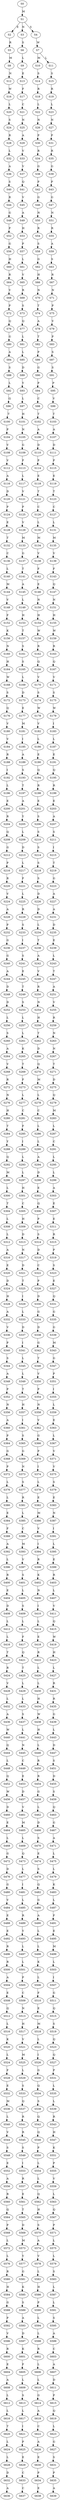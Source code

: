 strict digraph  {
	S0 -> S1 [ label = M ];
	S1 -> S2 [ label = E ];
	S1 -> S3 [ label = N ];
	S1 -> S4 [ label = S ];
	S2 -> S5 [ label = R ];
	S3 -> S6 [ label = S ];
	S4 -> S7 [ label = W ];
	S5 -> S8 [ label = M ];
	S6 -> S9 [ label = L ];
	S7 -> S10 [ label = M ];
	S7 -> S11 [ label = L ];
	S8 -> S12 [ label = N ];
	S9 -> S13 [ label = E ];
	S10 -> S14 [ label = S ];
	S11 -> S15 [ label = S ];
	S12 -> S16 [ label = W ];
	S13 -> S17 [ label = F ];
	S14 -> S18 [ label = R ];
	S15 -> S19 [ label = R ];
	S16 -> S20 [ label = L ];
	S17 -> S21 [ label = C ];
	S18 -> S22 [ label = L ];
	S19 -> S23 [ label = L ];
	S20 -> S24 [ label = S ];
	S21 -> S25 [ label = N ];
	S22 -> S26 [ label = N ];
	S23 -> S27 [ label = N ];
	S24 -> S28 [ label = R ];
	S25 -> S29 [ label = A ];
	S26 -> S30 [ label = P ];
	S27 -> S31 [ label = P ];
	S28 -> S32 [ label = L ];
	S29 -> S33 [ label = V ];
	S30 -> S34 [ label = R ];
	S31 -> S35 [ label = R ];
	S32 -> S36 [ label = A ];
	S33 -> S37 [ label = V ];
	S34 -> S38 [ label = G ];
	S35 -> S39 [ label = G ];
	S36 -> S40 [ label = S ];
	S37 -> S41 [ label = Q ];
	S38 -> S42 [ label = P ];
	S39 -> S43 [ label = P ];
	S40 -> S44 [ label = R ];
	S41 -> S45 [ label = V ];
	S42 -> S46 [ label = G ];
	S43 -> S47 [ label = G ];
	S44 -> S48 [ label = G ];
	S45 -> S49 [ label = A ];
	S46 -> S50 [ label = N ];
	S47 -> S51 [ label = N ];
	S48 -> S52 [ label = P ];
	S49 -> S53 [ label = H ];
	S50 -> S54 [ label = R ];
	S51 -> S55 [ label = R ];
	S52 -> S56 [ label = G ];
	S53 -> S57 [ label = P ];
	S54 -> S58 [ label = S ];
	S55 -> S59 [ label = A ];
	S56 -> S60 [ label = H ];
	S57 -> S61 [ label = L ];
	S58 -> S62 [ label = G ];
	S59 -> S63 [ label = S ];
	S60 -> S64 [ label = R ];
	S61 -> S65 [ label = V ];
	S62 -> S66 [ label = H ];
	S63 -> S67 [ label = R ];
	S64 -> S68 [ label = V ];
	S65 -> S69 [ label = R ];
	S66 -> S70 [ label = N ];
	S67 -> S71 [ label = N ];
	S68 -> S72 [ label = P ];
	S69 -> S73 [ label = S ];
	S70 -> S74 [ label = T ];
	S71 -> S75 [ label = P ];
	S72 -> S76 [ label = Q ];
	S73 -> S77 [ label = Q ];
	S74 -> S78 [ label = A ];
	S75 -> S79 [ label = V ];
	S76 -> S80 [ label = G ];
	S77 -> S81 [ label = L ];
	S78 -> S82 [ label = T ];
	S79 -> S83 [ label = P ];
	S80 -> S84 [ label = A ];
	S81 -> S85 [ label = L ];
	S82 -> S86 [ label = P ];
	S83 -> S87 [ label = S ];
	S84 -> S88 [ label = S ];
	S85 -> S89 [ label = D ];
	S86 -> S90 [ label = G ];
	S87 -> S91 [ label = S ];
	S88 -> S92 [ label = L ];
	S89 -> S93 [ label = Y ];
	S90 -> S94 [ label = P ];
	S91 -> S95 [ label = P ];
	S92 -> S96 [ label = Q ];
	S93 -> S97 [ label = L ];
	S94 -> S98 [ label = C ];
	S95 -> S99 [ label = V ];
	S96 -> S100 [ label = T ];
	S97 -> S101 [ label = H ];
	S98 -> S102 [ label = T ];
	S99 -> S103 [ label = T ];
	S100 -> S104 [ label = P ];
	S101 -> S105 [ label = N ];
	S102 -> S106 [ label = A ];
	S103 -> S107 [ label = A ];
	S104 -> S108 [ label = V ];
	S105 -> S109 [ label = G ];
	S106 -> S110 [ label = D ];
	S107 -> S111 [ label = D ];
	S108 -> S112 [ label = V ];
	S109 -> S113 [ label = F ];
	S110 -> S114 [ label = P ];
	S111 -> S115 [ label = P ];
	S112 -> S116 [ label = A ];
	S113 -> S117 [ label = L ];
	S114 -> S118 [ label = E ];
	S115 -> S119 [ label = E ];
	S116 -> S120 [ label = D ];
	S117 -> S121 [ label = V ];
	S118 -> S122 [ label = T ];
	S119 -> S123 [ label = T ];
	S120 -> S124 [ label = P ];
	S121 -> S125 [ label = P ];
	S122 -> S126 [ label = C ];
	S123 -> S127 [ label = C ];
	S124 -> S128 [ label = E ];
	S125 -> S129 [ label = V ];
	S126 -> S130 [ label = L ];
	S127 -> S131 [ label = L ];
	S128 -> S132 [ label = T ];
	S129 -> S133 [ label = M ];
	S130 -> S134 [ label = M ];
	S131 -> S135 [ label = M ];
	S132 -> S136 [ label = C ];
	S133 -> S137 [ label = G ];
	S134 -> S138 [ label = V ];
	S135 -> S139 [ label = V ];
	S136 -> S140 [ label = L ];
	S137 -> S141 [ label = T ];
	S138 -> S142 [ label = F ];
	S139 -> S143 [ label = F ];
	S140 -> S144 [ label = M ];
	S141 -> S145 [ label = A ];
	S142 -> S146 [ label = E ];
	S143 -> S147 [ label = Q ];
	S144 -> S148 [ label = V ];
	S145 -> S149 [ label = L ];
	S146 -> S150 [ label = N ];
	S147 -> S151 [ label = N ];
	S148 -> S152 [ label = F ];
	S149 -> S153 [ label = H ];
	S150 -> S154 [ label = H ];
	S151 -> S155 [ label = H ];
	S152 -> S156 [ label = K ];
	S153 -> S157 [ label = T ];
	S154 -> S158 [ label = W ];
	S155 -> S159 [ label = W ];
	S156 -> S160 [ label = N ];
	S157 -> S161 [ label = S ];
	S158 -> S162 [ label = R ];
	S159 -> S163 [ label = R ];
	S160 -> S164 [ label = H ];
	S161 -> S165 [ label = S ];
	S162 -> S166 [ label = Q ];
	S163 -> S167 [ label = Q ];
	S164 -> S168 [ label = W ];
	S165 -> S169 [ label = L ];
	S166 -> S170 [ label = V ];
	S167 -> S171 [ label = V ];
	S168 -> S172 [ label = S ];
	S169 -> S173 [ label = D ];
	S170 -> S174 [ label = S ];
	S171 -> S175 [ label = S ];
	S172 -> S176 [ label = Q ];
	S173 -> S177 [ label = E ];
	S174 -> S178 [ label = W ];
	S175 -> S179 [ label = W ];
	S176 -> S180 [ label = V ];
	S177 -> S181 [ label = M ];
	S178 -> S182 [ label = V ];
	S179 -> S183 [ label = I ];
	S180 -> S184 [ label = V ];
	S181 -> S185 [ label = I ];
	S182 -> S186 [ label = L ];
	S183 -> S187 [ label = L ];
	S184 -> S188 [ label = R ];
	S185 -> S189 [ label = A ];
	S186 -> S190 [ label = E ];
	S187 -> S191 [ label = E ];
	S188 -> S192 [ label = I ];
	S189 -> S193 [ label = S ];
	S190 -> S194 [ label = Q ];
	S191 -> S195 [ label = Q ];
	S192 -> S196 [ label = L ];
	S193 -> S197 [ label = T ];
	S194 -> S198 [ label = R ];
	S195 -> S199 [ label = R ];
	S196 -> S200 [ label = E ];
	S197 -> S201 [ label = A ];
	S198 -> S202 [ label = E ];
	S199 -> S203 [ label = E ];
	S200 -> S204 [ label = R ];
	S201 -> S205 [ label = Y ];
	S202 -> S206 [ label = S ];
	S203 -> S207 [ label = A ];
	S204 -> S208 [ label = Q ];
	S205 -> S209 [ label = L ];
	S206 -> S210 [ label = S ];
	S207 -> S211 [ label = S ];
	S208 -> S212 [ label = G ];
	S209 -> S213 [ label = D ];
	S210 -> S214 [ label = S ];
	S211 -> S215 [ label = I ];
	S212 -> S216 [ label = P ];
	S213 -> S217 [ label = L ];
	S214 -> S218 [ label = S ];
	S215 -> S219 [ label = T ];
	S216 -> S220 [ label = R ];
	S217 -> S221 [ label = F ];
	S218 -> S222 [ label = S ];
	S219 -> S223 [ label = G ];
	S220 -> S224 [ label = V ];
	S221 -> S225 [ label = L ];
	S222 -> S226 [ label = D ];
	S223 -> S227 [ label = A ];
	S224 -> S228 [ label = A ];
	S225 -> S229 [ label = R ];
	S226 -> S230 [ label = D ];
	S227 -> S231 [ label = A ];
	S228 -> S232 [ label = P ];
	S229 -> S233 [ label = S ];
	S230 -> S234 [ label = L ];
	S231 -> S235 [ label = D ];
	S232 -> S236 [ label = G ];
	S233 -> S237 [ label = I ];
	S234 -> S238 [ label = T ];
	S235 -> S239 [ label = E ];
	S236 -> S240 [ label = G ];
	S237 -> S241 [ label = S ];
	S238 -> S242 [ label = A ];
	S239 -> S243 [ label = L ];
	S240 -> S244 [ label = A ];
	S241 -> S245 [ label = E ];
	S242 -> S246 [ label = V ];
	S243 -> S247 [ label = T ];
	S244 -> S248 [ label = D ];
	S245 -> S249 [ label = T ];
	S246 -> S250 [ label = R ];
	S247 -> S251 [ label = A ];
	S248 -> S252 [ label = D ];
	S249 -> S253 [ label = S ];
	S250 -> S254 [ label = N ];
	S251 -> S255 [ label = V ];
	S252 -> S256 [ label = L ];
	S253 -> S257 [ label = L ];
	S254 -> S258 [ label = H ];
	S255 -> S259 [ label = R ];
	S256 -> S260 [ label = S ];
	S257 -> S261 [ label = L ];
	S258 -> S262 [ label = T ];
	S259 -> S263 [ label = N ];
	S260 -> S264 [ label = A ];
	S261 -> S265 [ label = K ];
	S262 -> S266 [ label = D ];
	S263 -> S267 [ label = N ];
	S264 -> S268 [ label = V ];
	S265 -> S269 [ label = T ];
	S266 -> S270 [ label = Q ];
	S267 -> S271 [ label = T ];
	S268 -> S272 [ label = R ];
	S269 -> S273 [ label = F ];
	S270 -> S274 [ label = M ];
	S271 -> S275 [ label = D ];
	S272 -> S276 [ label = N ];
	S273 -> S277 [ label = L ];
	S274 -> S278 [ label = L ];
	S275 -> S279 [ label = Q ];
	S276 -> S280 [ label = H ];
	S277 -> S281 [ label = C ];
	S278 -> S282 [ label = C ];
	S279 -> S283 [ label = M ];
	S280 -> S284 [ label = T ];
	S281 -> S285 [ label = F ];
	S282 -> S286 [ label = L ];
	S283 -> S287 [ label = L ];
	S284 -> S288 [ label = Y ];
	S285 -> S289 [ label = I ];
	S286 -> S290 [ label = L ];
	S287 -> S291 [ label = C ];
	S288 -> S292 [ label = Q ];
	S289 -> S293 [ label = L ];
	S290 -> S294 [ label = A ];
	S291 -> S295 [ label = L ];
	S292 -> S296 [ label = M ];
	S293 -> S297 [ label = L ];
	S294 -> S298 [ label = D ];
	S295 -> S299 [ label = L ];
	S296 -> S300 [ label = L ];
	S297 -> S301 [ label = H ];
	S298 -> S302 [ label = E ];
	S299 -> S303 [ label = A ];
	S300 -> S304 [ label = T ];
	S301 -> S305 [ label = C ];
	S302 -> S306 [ label = Q ];
	S303 -> S307 [ label = E ];
	S304 -> S308 [ label = L ];
	S305 -> S309 [ label = H ];
	S306 -> S310 [ label = P ];
	S307 -> S311 [ label = E ];
	S308 -> S312 [ label = L ];
	S309 -> S313 [ label = D ];
	S310 -> S314 [ label = S ];
	S311 -> S315 [ label = R ];
	S312 -> S316 [ label = A ];
	S313 -> S317 [ label = N ];
	S314 -> S318 [ label = D ];
	S315 -> S319 [ label = P ];
	S316 -> S320 [ label = E ];
	S317 -> S321 [ label = D ];
	S318 -> S322 [ label = C ];
	S319 -> S323 [ label = S ];
	S320 -> S324 [ label = D ];
	S321 -> S325 [ label = T ];
	S322 -> S326 [ label = P ];
	S323 -> S327 [ label = E ];
	S324 -> S328 [ label = H ];
	S325 -> S329 [ label = I ];
	S326 -> S330 [ label = D ];
	S327 -> S331 [ label = Q ];
	S328 -> S332 [ label = A ];
	S329 -> S333 [ label = L ];
	S330 -> S334 [ label = G ];
	S331 -> S335 [ label = G ];
	S332 -> S336 [ label = V ];
	S333 -> S337 [ label = D ];
	S334 -> S338 [ label = D ];
	S335 -> S339 [ label = G ];
	S336 -> S340 [ label = P ];
	S337 -> S341 [ label = I ];
	S338 -> S342 [ label = G ];
	S339 -> S343 [ label = M ];
	S340 -> S344 [ label = S ];
	S341 -> S345 [ label = L ];
	S342 -> S346 [ label = T ];
	S343 -> S347 [ label = G ];
	S344 -> S348 [ label = A ];
	S345 -> S349 [ label = L ];
	S346 -> S350 [ label = V ];
	S347 -> S351 [ label = P ];
	S348 -> S352 [ label = P ];
	S349 -> S353 [ label = T ];
	S350 -> S354 [ label = P ];
	S351 -> S355 [ label = I ];
	S352 -> S356 [ label = N ];
	S353 -> S357 [ label = H ];
	S354 -> S358 [ label = N ];
	S355 -> S359 [ label = L ];
	S356 -> S360 [ label = A ];
	S357 -> S361 [ label = I ];
	S358 -> S362 [ label = V ];
	S359 -> S363 [ label = E ];
	S360 -> S364 [ label = P ];
	S361 -> S365 [ label = S ];
	S362 -> S366 [ label = G ];
	S363 -> S367 [ label = L ];
	S364 -> S368 [ label = G ];
	S365 -> S369 [ label = G ];
	S366 -> S370 [ label = P ];
	S367 -> S371 [ label = V ];
	S368 -> S372 [ label = P ];
	S369 -> S373 [ label = N ];
	S370 -> S374 [ label = I ];
	S371 -> S375 [ label = V ];
	S372 -> S376 [ label = L ];
	S373 -> S377 [ label = S ];
	S374 -> S378 [ label = L ];
	S375 -> S379 [ label = S ];
	S376 -> S380 [ label = L ];
	S377 -> S381 [ label = R ];
	S378 -> S382 [ label = E ];
	S379 -> S383 [ label = E ];
	S380 -> S384 [ label = E ];
	S381 -> S385 [ label = L ];
	S382 -> S386 [ label = M ];
	S383 -> S387 [ label = N ];
	S384 -> S388 [ label = F ];
	S385 -> S389 [ label = C ];
	S386 -> S390 [ label = V ];
	S387 -> S391 [ label = I ];
	S388 -> S392 [ label = A ];
	S389 -> S393 [ label = M ];
	S390 -> S394 [ label = I ];
	S391 -> S395 [ label = L ];
	S392 -> S396 [ label = L ];
	S393 -> S397 [ label = V ];
	S394 -> S398 [ label = R ];
	S395 -> S399 [ label = E ];
	S396 -> S400 [ label = R ];
	S397 -> S401 [ label = S ];
	S398 -> S402 [ label = K ];
	S399 -> S403 [ label = R ];
	S400 -> S404 [ label = E ];
	S401 -> S405 [ label = L ];
	S402 -> S406 [ label = N ];
	S403 -> S407 [ label = L ];
	S404 -> S408 [ label = D ];
	S405 -> S409 [ label = S ];
	S406 -> S410 [ label = I ];
	S407 -> S411 [ label = V ];
	S408 -> S412 [ label = L ];
	S409 -> S413 [ label = L ];
	S410 -> S414 [ label = L ];
	S411 -> S415 [ label = Q ];
	S412 -> S416 [ label = L ];
	S413 -> S417 [ label = F ];
	S414 -> S418 [ label = E ];
	S415 -> S419 [ label = W ];
	S416 -> S420 [ label = T ];
	S417 -> S421 [ label = Q ];
	S418 -> S422 [ label = R ];
	S419 -> S423 [ label = H ];
	S420 -> S424 [ label = R ];
	S421 -> S425 [ label = T ];
	S422 -> S426 [ label = L ];
	S423 -> S427 [ label = L ];
	S424 -> S428 [ label = V ];
	S425 -> S429 [ label = L ];
	S426 -> S430 [ label = L ];
	S427 -> S431 [ label = R ];
	S428 -> S432 [ label = L ];
	S429 -> S433 [ label = L ];
	S430 -> S434 [ label = H ];
	S431 -> S435 [ label = R ];
	S432 -> S436 [ label = A ];
	S433 -> S437 [ label = S ];
	S434 -> S438 [ label = W ];
	S435 -> S439 [ label = G ];
	S436 -> S440 [ label = W ];
	S437 -> S441 [ label = L ];
	S438 -> S442 [ label = H ];
	S439 -> S443 [ label = L ];
	S440 -> S444 [ label = Q ];
	S441 -> S445 [ label = N ];
	S442 -> S446 [ label = L ];
	S443 -> S447 [ label = D ];
	S444 -> S448 [ label = L ];
	S445 -> S449 [ label = C ];
	S446 -> S450 [ label = R ];
	S447 -> S451 [ label = S ];
	S448 -> S452 [ label = Q ];
	S449 -> S453 [ label = E ];
	S450 -> S454 [ label = R ];
	S451 -> S455 [ label = D ];
	S452 -> S456 [ label = W ];
	S453 -> S457 [ label = D ];
	S454 -> S458 [ label = G ];
	S455 -> S459 [ label = S ];
	S456 -> S460 [ label = D ];
	S457 -> S461 [ label = V ];
	S458 -> S462 [ label = L ];
	S459 -> S463 [ label = Q ];
	S460 -> S464 [ label = E ];
	S461 -> S465 [ label = M ];
	S462 -> S466 [ label = D ];
	S463 -> S467 [ label = G ];
	S464 -> S468 [ label = L ];
	S465 -> S469 [ label = L ];
	S466 -> S470 [ label = S ];
	S467 -> S471 [ label = A ];
	S468 -> S472 [ label = G ];
	S469 -> S473 [ label = Q ];
	S470 -> S474 [ label = E ];
	S471 -> S475 [ label = L ];
	S472 -> S476 [ label = D ];
	S473 -> S477 [ label = L ];
	S474 -> S478 [ label = S ];
	S475 -> S479 [ label = L ];
	S476 -> S480 [ label = G ];
	S477 -> S481 [ label = I ];
	S478 -> S482 [ label = Q ];
	S479 -> S483 [ label = K ];
	S480 -> S484 [ label = V ];
	S481 -> S485 [ label = L ];
	S482 -> S486 [ label = G ];
	S483 -> S487 [ label = L ];
	S484 -> S488 [ label = E ];
	S485 -> S489 [ label = R ];
	S486 -> S490 [ label = A ];
	S487 -> S491 [ label = F ];
	S488 -> S492 [ label = E ];
	S489 -> S493 [ label = Y ];
	S490 -> S494 [ label = L ];
	S491 -> S495 [ label = E ];
	S492 -> S496 [ label = R ];
	S493 -> S497 [ label = L ];
	S494 -> S498 [ label = L ];
	S495 -> S499 [ label = M ];
	S496 -> S500 [ label = R ];
	S497 -> S501 [ label = L ];
	S498 -> S502 [ label = K ];
	S499 -> S503 [ label = L ];
	S500 -> S504 [ label = A ];
	S501 -> S505 [ label = P ];
	S502 -> S506 [ label = L ];
	S503 -> S507 [ label = I ];
	S504 -> S508 [ label = E ];
	S505 -> S509 [ label = C ];
	S506 -> S510 [ label = F ];
	S507 -> S511 [ label = G ];
	S508 -> S512 [ label = Q ];
	S509 -> S513 [ label = N ];
	S510 -> S514 [ label = E ];
	S511 -> S515 [ label = Q ];
	S512 -> S516 [ label = L ];
	S513 -> S517 [ label = H ];
	S514 -> S518 [ label = M ];
	S515 -> S519 [ label = S ];
	S516 -> S520 [ label = K ];
	S517 -> S521 [ label = V ];
	S518 -> S522 [ label = L ];
	S519 -> S523 [ label = Q ];
	S520 -> S524 [ label = L ];
	S521 -> S525 [ label = M ];
	S522 -> S526 [ label = I ];
	S523 -> S527 [ label = Q ];
	S524 -> S528 [ label = F ];
	S525 -> S529 [ label = L ];
	S526 -> S530 [ label = G ];
	S527 -> S531 [ label = P ];
	S528 -> S532 [ label = E ];
	S529 -> S533 [ label = S ];
	S530 -> S534 [ label = Q ];
	S531 -> S535 [ label = L ];
	S532 -> S536 [ label = M ];
	S533 -> S537 [ label = Q ];
	S534 -> S538 [ label = S ];
	S535 -> S539 [ label = L ];
	S536 -> S540 [ label = L ];
	S537 -> S541 [ label = R ];
	S538 -> S542 [ label = Q ];
	S539 -> S543 [ label = R ];
	S540 -> S544 [ label = V ];
	S541 -> S545 [ label = R ];
	S542 -> S546 [ label = Q ];
	S543 -> S547 [ label = H ];
	S544 -> S548 [ label = S ];
	S545 -> S549 [ label = S ];
	S546 -> S550 [ label = P ];
	S547 -> S551 [ label = K ];
	S548 -> S552 [ label = E ];
	S549 -> S553 [ label = I ];
	S550 -> S554 [ label = L ];
	S551 -> S555 [ label = P ];
	S552 -> S556 [ label = A ];
	S553 -> S557 [ label = R ];
	S554 -> S558 [ label = L ];
	S555 -> S559 [ label = V ];
	S556 -> S560 [ label = R ];
	S557 -> S561 [ label = E ];
	S558 -> S562 [ label = Q ];
	S559 -> S563 [ label = L ];
	S560 -> S564 [ label = Q ];
	S561 -> S565 [ label = T ];
	S562 -> S566 [ label = H ];
	S563 -> S567 [ label = Q ];
	S564 -> S568 [ label = P ];
	S565 -> S569 [ label = D ];
	S566 -> S570 [ label = S ];
	S567 -> S571 [ label = P ];
	S568 -> S572 [ label = L ];
	S569 -> S573 [ label = M ];
	S570 -> S574 [ label = A ];
	S571 -> S575 [ label = L ];
	S572 -> S576 [ label = L ];
	S573 -> S577 [ label = Y ];
	S574 -> S578 [ label = V ];
	S575 -> S579 [ label = L ];
	S576 -> S580 [ label = R ];
	S577 -> S581 [ label = G ];
	S578 -> S582 [ label = L ];
	S579 -> S583 [ label = S ];
	S580 -> S584 [ label = H ];
	S581 -> S585 [ label = K ];
	S582 -> S586 [ label = H ];
	S583 -> S587 [ label = L ];
	S584 -> S588 [ label = G ];
	S585 -> S589 [ label = S ];
	S586 -> S590 [ label = P ];
	S587 -> S591 [ label = L ];
	S588 -> S592 [ label = P ];
	S589 -> S593 [ label = A ];
	S590 -> S594 [ label = L ];
	S591 -> S595 [ label = S ];
	S592 -> S596 [ label = V ];
	S593 -> S597 [ label = D ];
	S594 -> S598 [ label = L ];
	S595 -> S599 [ label = A ];
	S596 -> S600 [ label = R ];
	S597 -> S601 [ label = K ];
	S598 -> S602 [ label = R ];
	S599 -> S603 [ label = C ];
	S600 -> S604 [ label = E ];
	S601 -> S605 [ label = F ];
	S602 -> S606 [ label = L ];
	S603 -> S607 [ label = A ];
	S604 -> S608 [ label = A ];
	S605 -> S609 [ label = L ];
	S606 -> S610 [ label = L ];
	S607 -> S611 [ label = D ];
	S608 -> S612 [ label = L ];
	S609 -> S613 [ label = S ];
	S610 -> S614 [ label = G ];
	S611 -> S615 [ label = P ];
	S612 -> S616 [ label = L ];
	S613 -> S617 [ label = L ];
	S614 -> S618 [ label = A ];
	S615 -> S619 [ label = Q ];
	S616 -> S620 [ label = T ];
	S617 -> S621 [ label = I ];
	S618 -> S622 [ label = C ];
	S619 -> S623 [ label = L ];
	S620 -> S624 [ label = L ];
	S621 -> S625 [ label = P ];
	S622 -> S626 [ label = A ];
	S623 -> S627 [ label = G ];
	S624 -> S628 [ label = L ];
	S625 -> S629 [ label = E ];
	S626 -> S630 [ label = E ];
	S627 -> S631 [ label = S ];
	S628 -> S632 [ label = D ];
	S629 -> S633 [ label = C ];
	S630 -> S634 [ label = P ];
	S631 -> S635 [ label = P ];
	S632 -> S636 [ label = A ];
	S633 -> S637 [ label = C ];
	S634 -> S638 [ label = E ];
	S635 -> S639 [ label = A ];
}
